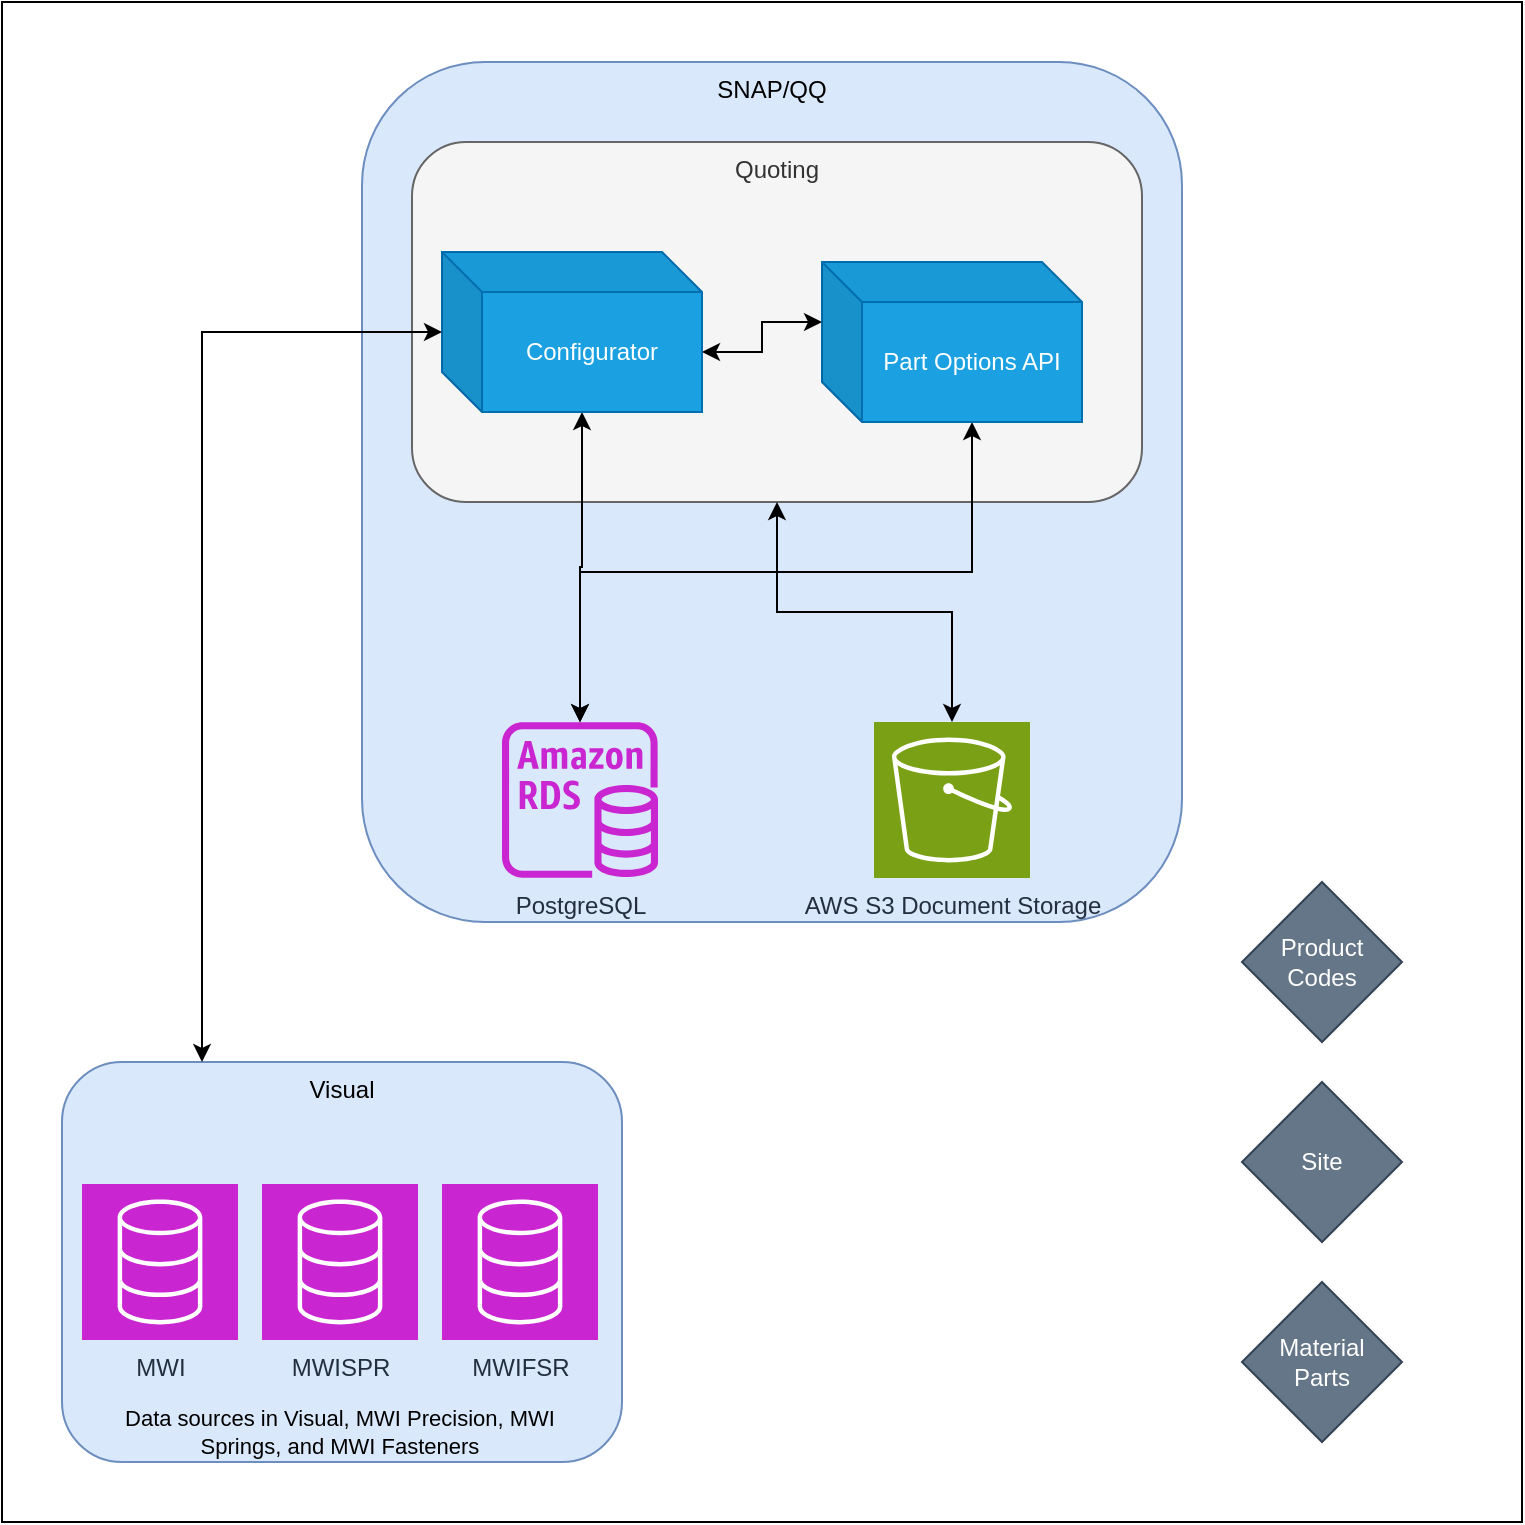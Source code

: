 <mxfile version="24.4.0" type="github">
  <diagram name="Page-1" id="0rQ8l_uULcwl3JOyv1s8">
    <mxGraphModel dx="1669" dy="1021" grid="1" gridSize="10" guides="1" tooltips="1" connect="1" arrows="1" fold="1" page="1" pageScale="1" pageWidth="850" pageHeight="1100" math="0" shadow="0">
      <root>
        <mxCell id="0" />
        <mxCell id="1" parent="0" />
        <mxCell id="Dd-oAojNrdIVEVdC_ifS-1" value="" style="whiteSpace=wrap;html=1;aspect=fixed;" vertex="1" parent="1">
          <mxGeometry x="40" y="40" width="760" height="760" as="geometry" />
        </mxCell>
        <mxCell id="Dd-oAojNrdIVEVdC_ifS-16" value="" style="group" vertex="1" connectable="0" parent="1">
          <mxGeometry x="70" y="570" width="280" height="200" as="geometry" />
        </mxCell>
        <mxCell id="Dd-oAojNrdIVEVdC_ifS-11" value="Visual" style="rounded=1;whiteSpace=wrap;html=1;fillColor=#dae8fc;strokeColor=#6c8ebf;verticalAlign=top;" vertex="1" parent="Dd-oAojNrdIVEVdC_ifS-16">
          <mxGeometry width="280" height="200" as="geometry" />
        </mxCell>
        <mxCell id="Dd-oAojNrdIVEVdC_ifS-12" value="MWI" style="sketch=0;points=[[0,0,0],[0.25,0,0],[0.5,0,0],[0.75,0,0],[1,0,0],[0,1,0],[0.25,1,0],[0.5,1,0],[0.75,1,0],[1,1,0],[0,0.25,0],[0,0.5,0],[0,0.75,0],[1,0.25,0],[1,0.5,0],[1,0.75,0]];outlineConnect=0;fontColor=#232F3E;fillColor=#C925D1;strokeColor=#ffffff;dashed=0;verticalLabelPosition=bottom;verticalAlign=top;align=center;html=1;fontSize=12;fontStyle=0;aspect=fixed;shape=mxgraph.aws4.resourceIcon;resIcon=mxgraph.aws4.database;" vertex="1" parent="Dd-oAojNrdIVEVdC_ifS-16">
          <mxGeometry x="10" y="61" width="78" height="78" as="geometry" />
        </mxCell>
        <mxCell id="Dd-oAojNrdIVEVdC_ifS-13" value="MWISPR" style="sketch=0;points=[[0,0,0],[0.25,0,0],[0.5,0,0],[0.75,0,0],[1,0,0],[0,1,0],[0.25,1,0],[0.5,1,0],[0.75,1,0],[1,1,0],[0,0.25,0],[0,0.5,0],[0,0.75,0],[1,0.25,0],[1,0.5,0],[1,0.75,0]];outlineConnect=0;fontColor=#232F3E;fillColor=#C925D1;strokeColor=#ffffff;dashed=0;verticalLabelPosition=bottom;verticalAlign=top;align=center;html=1;fontSize=12;fontStyle=0;aspect=fixed;shape=mxgraph.aws4.resourceIcon;resIcon=mxgraph.aws4.database;" vertex="1" parent="Dd-oAojNrdIVEVdC_ifS-16">
          <mxGeometry x="100" y="61" width="78" height="78" as="geometry" />
        </mxCell>
        <mxCell id="Dd-oAojNrdIVEVdC_ifS-14" value="MWIFSR" style="sketch=0;points=[[0,0,0],[0.25,0,0],[0.5,0,0],[0.75,0,0],[1,0,0],[0,1,0],[0.25,1,0],[0.5,1,0],[0.75,1,0],[1,1,0],[0,0.25,0],[0,0.5,0],[0,0.75,0],[1,0.25,0],[1,0.5,0],[1,0.75,0]];outlineConnect=0;fontColor=#232F3E;fillColor=#C925D1;strokeColor=#ffffff;dashed=0;verticalLabelPosition=bottom;verticalAlign=top;align=center;html=1;fontSize=12;fontStyle=0;aspect=fixed;shape=mxgraph.aws4.resourceIcon;resIcon=mxgraph.aws4.database;" vertex="1" parent="Dd-oAojNrdIVEVdC_ifS-16">
          <mxGeometry x="190" y="61" width="78" height="78" as="geometry" />
        </mxCell>
        <mxCell id="Dd-oAojNrdIVEVdC_ifS-15" value="Data sources in Visual, MWI Precision, MWI Springs, and MWI Fasteners" style="text;html=1;align=center;verticalAlign=middle;whiteSpace=wrap;rounded=0;fontSize=11;" vertex="1" parent="Dd-oAojNrdIVEVdC_ifS-16">
          <mxGeometry x="9" y="170" width="260" height="30" as="geometry" />
        </mxCell>
        <mxCell id="Dd-oAojNrdIVEVdC_ifS-22" value="" style="group" vertex="1" connectable="0" parent="1">
          <mxGeometry x="220" y="70" width="410" height="430" as="geometry" />
        </mxCell>
        <mxCell id="Dd-oAojNrdIVEVdC_ifS-2" value="SNAP/QQ" style="rounded=1;whiteSpace=wrap;html=1;fillColor=#dae8fc;strokeColor=#6c8ebf;verticalAlign=top;" vertex="1" parent="Dd-oAojNrdIVEVdC_ifS-22">
          <mxGeometry width="410" height="430" as="geometry" />
        </mxCell>
        <mxCell id="Dd-oAojNrdIVEVdC_ifS-5" value="Quoting" style="rounded=1;whiteSpace=wrap;html=1;verticalAlign=top;fillColor=#f5f5f5;strokeColor=#666666;fontColor=#333333;" vertex="1" parent="Dd-oAojNrdIVEVdC_ifS-22">
          <mxGeometry x="25" y="40" width="365" height="180" as="geometry" />
        </mxCell>
        <mxCell id="Dd-oAojNrdIVEVdC_ifS-10" style="edgeStyle=orthogonalEdgeStyle;rounded=0;orthogonalLoop=1;jettySize=auto;html=1;exitX=0;exitY=0;exitDx=70;exitDy=80;exitPerimeter=0;startArrow=classic;startFill=1;" edge="1" parent="Dd-oAojNrdIVEVdC_ifS-22" source="Dd-oAojNrdIVEVdC_ifS-6" target="Dd-oAojNrdIVEVdC_ifS-9">
          <mxGeometry relative="1" as="geometry" />
        </mxCell>
        <mxCell id="Dd-oAojNrdIVEVdC_ifS-6" value="Configurator" style="shape=cube;whiteSpace=wrap;html=1;boundedLbl=1;backgroundOutline=1;darkOpacity=0.05;darkOpacity2=0.1;fillColor=#1ba1e2;strokeColor=#006EAF;fontColor=#ffffff;" vertex="1" parent="Dd-oAojNrdIVEVdC_ifS-22">
          <mxGeometry x="40" y="95" width="130" height="80" as="geometry" />
        </mxCell>
        <mxCell id="Dd-oAojNrdIVEVdC_ifS-7" value="AWS S3 Document Storage" style="sketch=0;points=[[0,0,0],[0.25,0,0],[0.5,0,0],[0.75,0,0],[1,0,0],[0,1,0],[0.25,1,0],[0.5,1,0],[0.75,1,0],[1,1,0],[0,0.25,0],[0,0.5,0],[0,0.75,0],[1,0.25,0],[1,0.5,0],[1,0.75,0]];outlineConnect=0;fontColor=#232F3E;fillColor=#7AA116;strokeColor=#ffffff;dashed=0;verticalLabelPosition=bottom;verticalAlign=top;align=center;html=1;fontSize=12;fontStyle=0;aspect=fixed;shape=mxgraph.aws4.resourceIcon;resIcon=mxgraph.aws4.s3;" vertex="1" parent="Dd-oAojNrdIVEVdC_ifS-22">
          <mxGeometry x="256" y="330" width="78" height="78" as="geometry" />
        </mxCell>
        <mxCell id="Dd-oAojNrdIVEVdC_ifS-9" value="PostgreSQL" style="sketch=0;outlineConnect=0;fontColor=#232F3E;gradientColor=none;fillColor=#C925D1;strokeColor=none;dashed=0;verticalLabelPosition=bottom;verticalAlign=top;align=center;html=1;fontSize=12;fontStyle=0;aspect=fixed;pointerEvents=1;shape=mxgraph.aws4.rds_instance;" vertex="1" parent="Dd-oAojNrdIVEVdC_ifS-22">
          <mxGeometry x="70" y="330" width="78" height="78" as="geometry" />
        </mxCell>
        <mxCell id="Dd-oAojNrdIVEVdC_ifS-20" style="edgeStyle=orthogonalEdgeStyle;rounded=0;orthogonalLoop=1;jettySize=auto;html=1;exitX=0;exitY=0;exitDx=75;exitDy=80;exitPerimeter=0;startArrow=classic;startFill=1;" edge="1" parent="Dd-oAojNrdIVEVdC_ifS-22" source="Dd-oAojNrdIVEVdC_ifS-18" target="Dd-oAojNrdIVEVdC_ifS-9">
          <mxGeometry relative="1" as="geometry" />
        </mxCell>
        <mxCell id="Dd-oAojNrdIVEVdC_ifS-18" value="Part Options API" style="shape=cube;whiteSpace=wrap;html=1;boundedLbl=1;backgroundOutline=1;darkOpacity=0.05;darkOpacity2=0.1;fillColor=#1ba1e2;strokeColor=#006EAF;fontColor=#ffffff;" vertex="1" parent="Dd-oAojNrdIVEVdC_ifS-22">
          <mxGeometry x="230" y="100" width="130" height="80" as="geometry" />
        </mxCell>
        <mxCell id="Dd-oAojNrdIVEVdC_ifS-19" style="edgeStyle=orthogonalEdgeStyle;rounded=0;orthogonalLoop=1;jettySize=auto;html=1;exitX=0;exitY=0;exitDx=130;exitDy=50;exitPerimeter=0;entryX=0;entryY=0;entryDx=0;entryDy=30;entryPerimeter=0;startArrow=classic;startFill=1;" edge="1" parent="Dd-oAojNrdIVEVdC_ifS-22" source="Dd-oAojNrdIVEVdC_ifS-6" target="Dd-oAojNrdIVEVdC_ifS-18">
          <mxGeometry relative="1" as="geometry" />
        </mxCell>
        <mxCell id="Dd-oAojNrdIVEVdC_ifS-21" style="edgeStyle=orthogonalEdgeStyle;rounded=0;orthogonalLoop=1;jettySize=auto;html=1;exitX=0.5;exitY=1;exitDx=0;exitDy=0;entryX=0.5;entryY=0;entryDx=0;entryDy=0;entryPerimeter=0;startArrow=classic;startFill=1;" edge="1" parent="Dd-oAojNrdIVEVdC_ifS-22" source="Dd-oAojNrdIVEVdC_ifS-5" target="Dd-oAojNrdIVEVdC_ifS-7">
          <mxGeometry relative="1" as="geometry" />
        </mxCell>
        <mxCell id="Dd-oAojNrdIVEVdC_ifS-23" style="edgeStyle=orthogonalEdgeStyle;rounded=0;orthogonalLoop=1;jettySize=auto;html=1;entryX=0.25;entryY=0;entryDx=0;entryDy=0;startArrow=classic;startFill=1;" edge="1" parent="1" source="Dd-oAojNrdIVEVdC_ifS-6" target="Dd-oAojNrdIVEVdC_ifS-11">
          <mxGeometry relative="1" as="geometry">
            <Array as="points">
              <mxPoint x="140" y="205" />
            </Array>
          </mxGeometry>
        </mxCell>
        <mxCell id="Dd-oAojNrdIVEVdC_ifS-24" value="Site" style="rhombus;whiteSpace=wrap;html=1;fillColor=#647687;fontColor=#ffffff;strokeColor=#314354;" vertex="1" parent="1">
          <mxGeometry x="660" y="580" width="80" height="80" as="geometry" />
        </mxCell>
        <mxCell id="Dd-oAojNrdIVEVdC_ifS-25" value="Product&lt;div&gt;Codes&lt;/div&gt;" style="rhombus;whiteSpace=wrap;html=1;fillColor=#647687;fontColor=#ffffff;strokeColor=#314354;" vertex="1" parent="1">
          <mxGeometry x="660" y="480" width="80" height="80" as="geometry" />
        </mxCell>
        <mxCell id="Dd-oAojNrdIVEVdC_ifS-27" value="Material&lt;div&gt;Parts&lt;/div&gt;" style="rhombus;whiteSpace=wrap;html=1;fillColor=#647687;fontColor=#ffffff;strokeColor=#314354;" vertex="1" parent="1">
          <mxGeometry x="660" y="680" width="80" height="80" as="geometry" />
        </mxCell>
      </root>
    </mxGraphModel>
  </diagram>
</mxfile>

